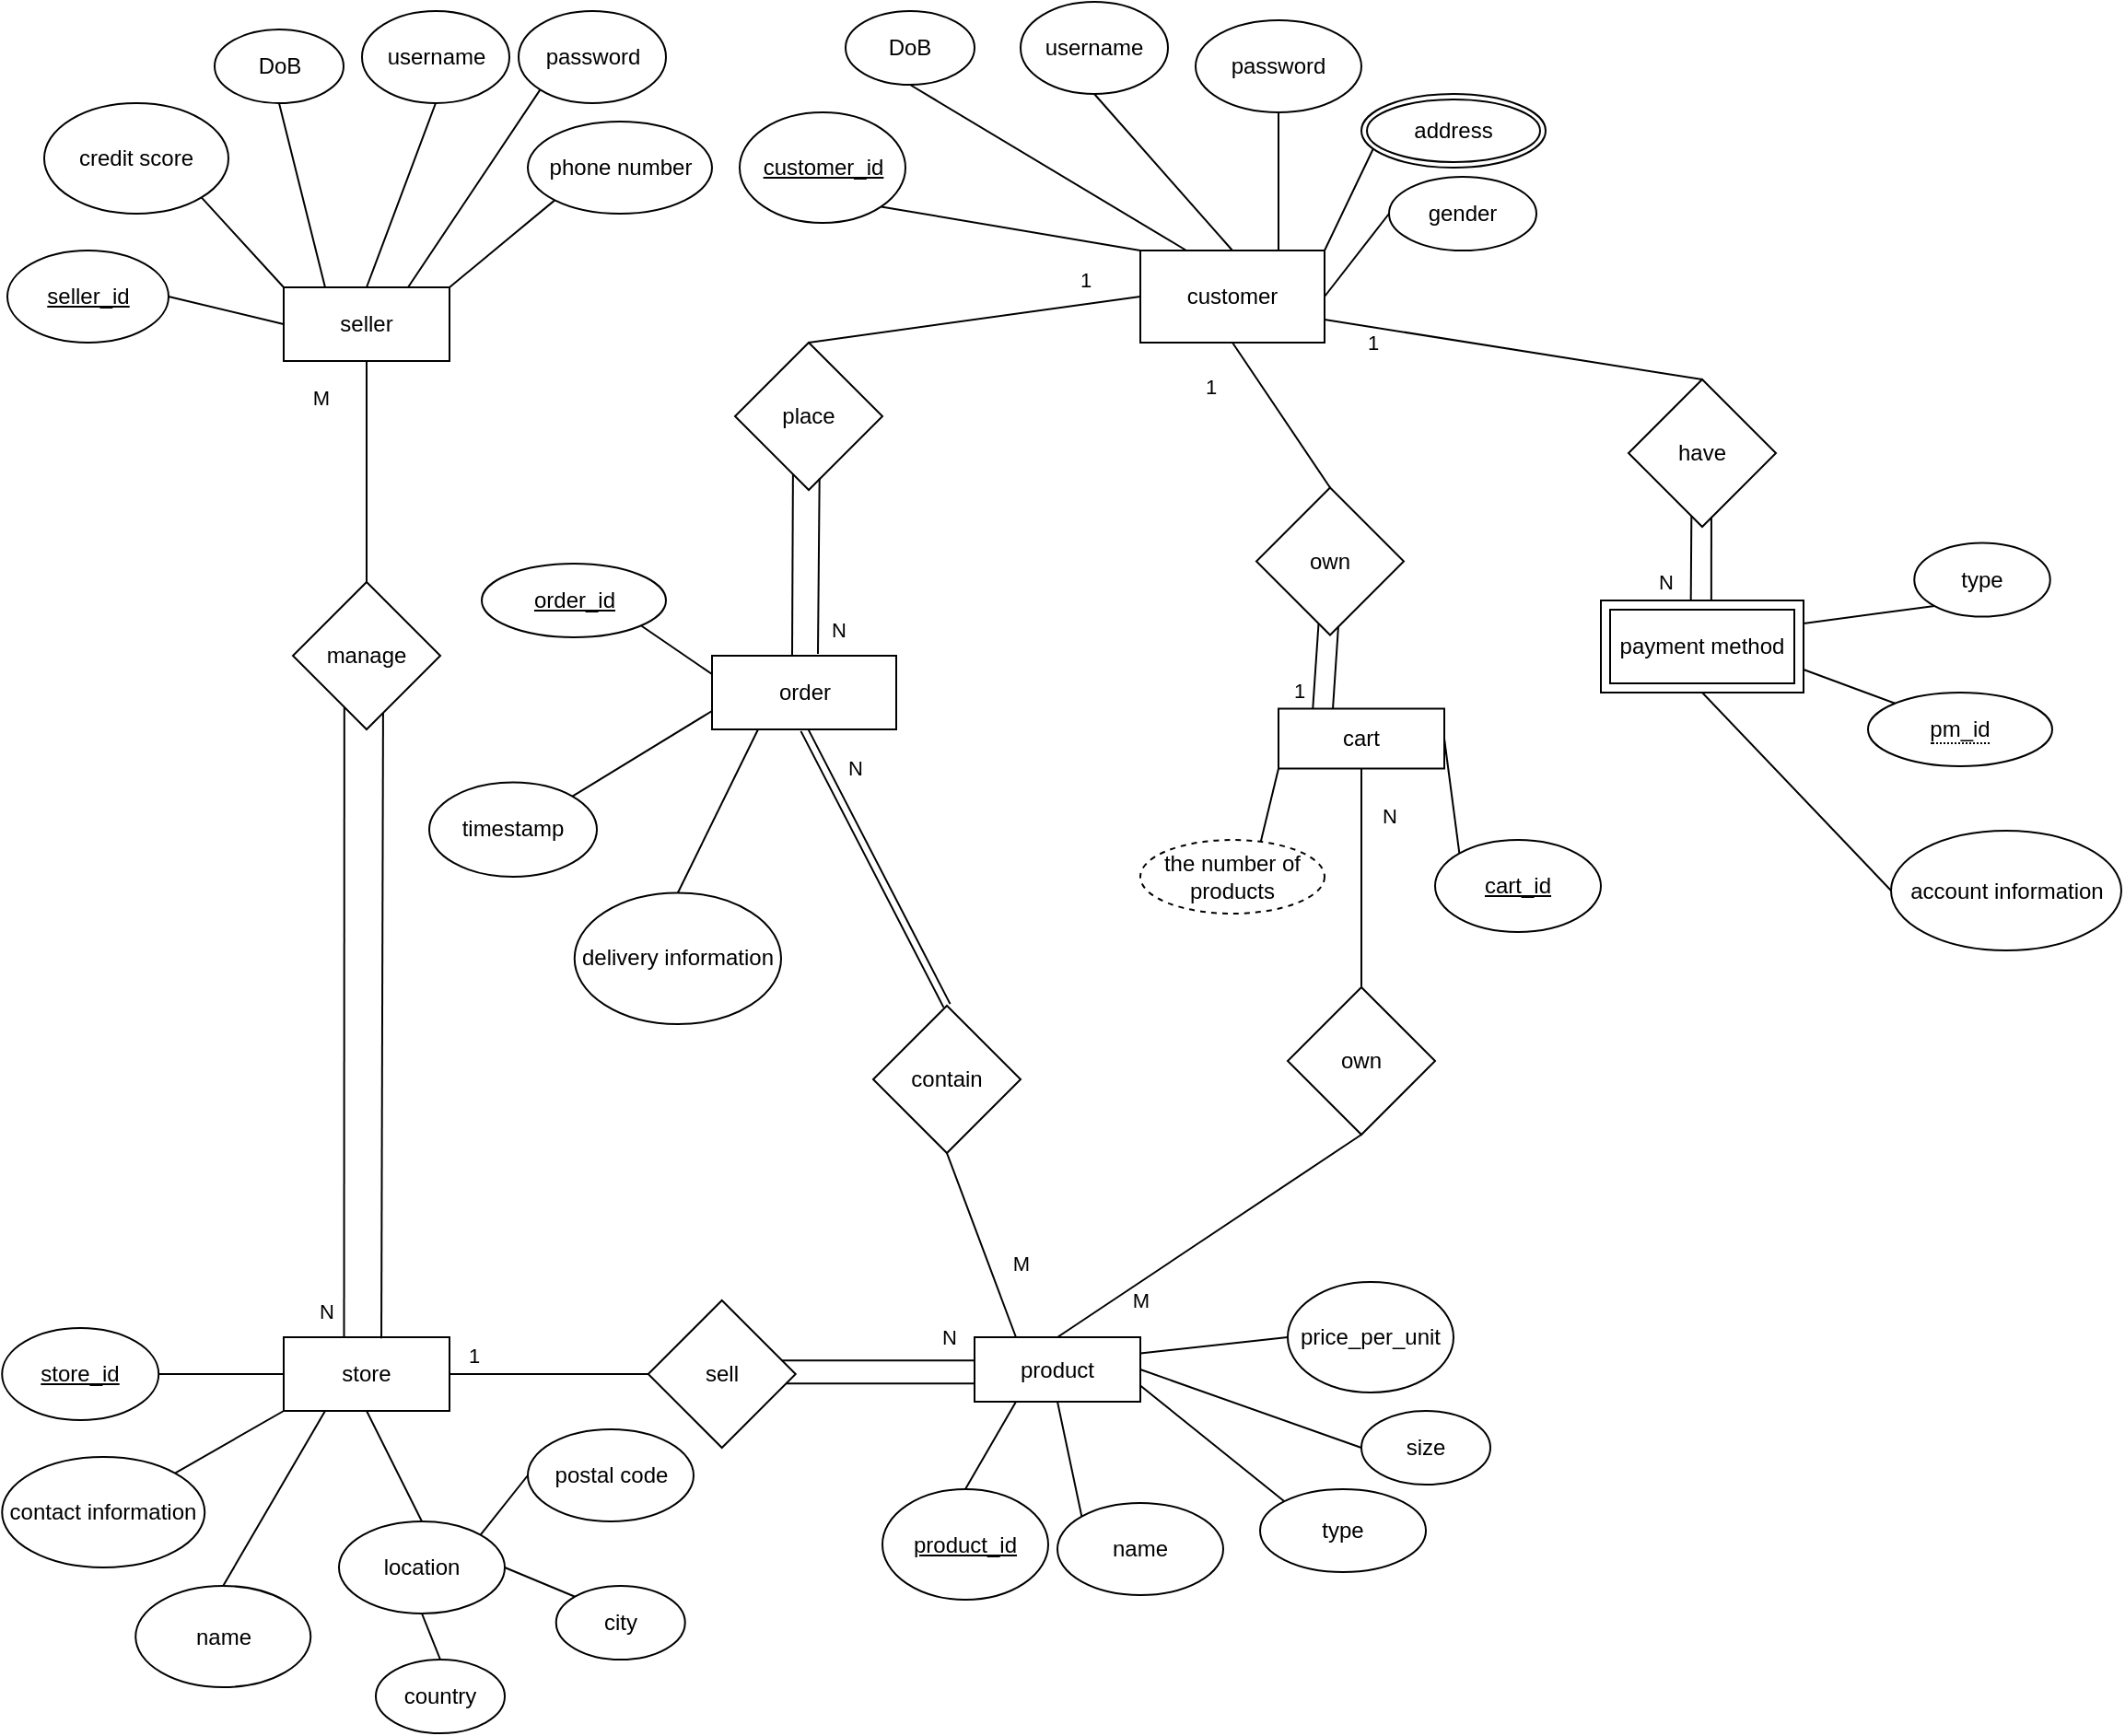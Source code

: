 <mxfile version="21.4.0" type="github">
  <diagram id="R2lEEEUBdFMjLlhIrx00" name="Page-1">
    <mxGraphModel dx="2899" dy="1126" grid="1" gridSize="10" guides="1" tooltips="1" connect="1" arrows="1" fold="1" page="1" pageScale="1" pageWidth="850" pageHeight="1100" math="0" shadow="0" extFonts="Permanent Marker^https://fonts.googleapis.com/css?family=Permanent+Marker">
      <root>
        <mxCell id="0" />
        <mxCell id="1" parent="0" />
        <mxCell id="WJ2xPbu4sK1mDt2JDDbc-1" value="seller" style="rounded=0;whiteSpace=wrap;html=1;" parent="1" vertex="1">
          <mxGeometry x="-180" y="170" width="90" height="40" as="geometry" />
        </mxCell>
        <mxCell id="WJ2xPbu4sK1mDt2JDDbc-2" value="username" style="ellipse;whiteSpace=wrap;html=1;" parent="1" vertex="1">
          <mxGeometry x="-137.5" y="20" width="80" height="50" as="geometry" />
        </mxCell>
        <mxCell id="WJ2xPbu4sK1mDt2JDDbc-3" value="password" style="ellipse;whiteSpace=wrap;html=1;" parent="1" vertex="1">
          <mxGeometry x="-52.5" y="20" width="80" height="50" as="geometry" />
        </mxCell>
        <mxCell id="WJ2xPbu4sK1mDt2JDDbc-4" value="DoB" style="ellipse;whiteSpace=wrap;html=1;" parent="1" vertex="1">
          <mxGeometry x="-217.5" y="30" width="70" height="40" as="geometry" />
        </mxCell>
        <mxCell id="WJ2xPbu4sK1mDt2JDDbc-5" value="phone number" style="ellipse;whiteSpace=wrap;html=1;" parent="1" vertex="1">
          <mxGeometry x="-47.5" y="80" width="100" height="50" as="geometry" />
        </mxCell>
        <mxCell id="WJ2xPbu4sK1mDt2JDDbc-6" value="credit score" style="ellipse;whiteSpace=wrap;html=1;" parent="1" vertex="1">
          <mxGeometry x="-310" y="70" width="100" height="60" as="geometry" />
        </mxCell>
        <mxCell id="WJ2xPbu4sK1mDt2JDDbc-7" value="store" style="rounded=0;whiteSpace=wrap;html=1;" parent="1" vertex="1">
          <mxGeometry x="-180" y="740" width="90" height="40" as="geometry" />
        </mxCell>
        <mxCell id="WJ2xPbu4sK1mDt2JDDbc-8" value="&lt;u&gt;store_id&lt;/u&gt;" style="ellipse;whiteSpace=wrap;html=1;" parent="1" vertex="1">
          <mxGeometry x="-332.88" y="735" width="85" height="50" as="geometry" />
        </mxCell>
        <mxCell id="WJ2xPbu4sK1mDt2JDDbc-9" value="name" style="ellipse;whiteSpace=wrap;html=1;" parent="1" vertex="1">
          <mxGeometry x="-260.38" y="875" width="95" height="55" as="geometry" />
        </mxCell>
        <mxCell id="WJ2xPbu4sK1mDt2JDDbc-10" value="location" style="ellipse;whiteSpace=wrap;html=1;" parent="1" vertex="1">
          <mxGeometry x="-150" y="840" width="90" height="50" as="geometry" />
        </mxCell>
        <mxCell id="WJ2xPbu4sK1mDt2JDDbc-11" value="contact information" style="ellipse;whiteSpace=wrap;html=1;" parent="1" vertex="1">
          <mxGeometry x="-332.88" y="805" width="110" height="60" as="geometry" />
        </mxCell>
        <mxCell id="WJ2xPbu4sK1mDt2JDDbc-12" value="&lt;u&gt;seller_id&lt;/u&gt;" style="ellipse;whiteSpace=wrap;html=1;" parent="1" vertex="1">
          <mxGeometry x="-330" y="150" width="87.5" height="50" as="geometry" />
        </mxCell>
        <mxCell id="WJ2xPbu4sK1mDt2JDDbc-13" value="country" style="ellipse;whiteSpace=wrap;html=1;" parent="1" vertex="1">
          <mxGeometry x="-130" y="915" width="70" height="40" as="geometry" />
        </mxCell>
        <mxCell id="WJ2xPbu4sK1mDt2JDDbc-14" value="city" style="ellipse;whiteSpace=wrap;html=1;" parent="1" vertex="1">
          <mxGeometry x="-32.13" y="875" width="70" height="40" as="geometry" />
        </mxCell>
        <mxCell id="WJ2xPbu4sK1mDt2JDDbc-15" value="postal code" style="ellipse;whiteSpace=wrap;html=1;" parent="1" vertex="1">
          <mxGeometry x="-47.5" y="790" width="90" height="50" as="geometry" />
        </mxCell>
        <mxCell id="WJ2xPbu4sK1mDt2JDDbc-19" value="customer" style="rounded=0;whiteSpace=wrap;html=1;" parent="1" vertex="1">
          <mxGeometry x="285" y="150" width="100" height="50" as="geometry" />
        </mxCell>
        <mxCell id="WJ2xPbu4sK1mDt2JDDbc-20" value="&lt;u&gt;customer_id&lt;/u&gt;" style="ellipse;whiteSpace=wrap;html=1;" parent="1" vertex="1">
          <mxGeometry x="67.5" y="75" width="90" height="60" as="geometry" />
        </mxCell>
        <mxCell id="WJ2xPbu4sK1mDt2JDDbc-21" value="username" style="ellipse;whiteSpace=wrap;html=1;" parent="1" vertex="1">
          <mxGeometry x="220" y="15" width="80" height="50" as="geometry" />
        </mxCell>
        <mxCell id="WJ2xPbu4sK1mDt2JDDbc-22" value="password" style="ellipse;whiteSpace=wrap;html=1;" parent="1" vertex="1">
          <mxGeometry x="315" y="25" width="90" height="50" as="geometry" />
        </mxCell>
        <mxCell id="WJ2xPbu4sK1mDt2JDDbc-23" value="DoB" style="ellipse;whiteSpace=wrap;html=1;" parent="1" vertex="1">
          <mxGeometry x="125" y="20" width="70" height="40" as="geometry" />
        </mxCell>
        <mxCell id="WJ2xPbu4sK1mDt2JDDbc-24" value="gender" style="ellipse;whiteSpace=wrap;html=1;" parent="1" vertex="1">
          <mxGeometry x="420" y="110" width="80" height="40" as="geometry" />
        </mxCell>
        <mxCell id="WJ2xPbu4sK1mDt2JDDbc-26" value="product" style="rounded=0;whiteSpace=wrap;html=1;" parent="1" vertex="1">
          <mxGeometry x="195" y="740" width="90" height="35" as="geometry" />
        </mxCell>
        <mxCell id="WJ2xPbu4sK1mDt2JDDbc-27" value="&lt;u&gt;product_id&lt;/u&gt;" style="ellipse;whiteSpace=wrap;html=1;" parent="1" vertex="1">
          <mxGeometry x="145" y="822.5" width="90" height="60" as="geometry" />
        </mxCell>
        <mxCell id="WJ2xPbu4sK1mDt2JDDbc-28" value="name" style="ellipse;whiteSpace=wrap;html=1;" parent="1" vertex="1">
          <mxGeometry x="240" y="830" width="90" height="50" as="geometry" />
        </mxCell>
        <mxCell id="WJ2xPbu4sK1mDt2JDDbc-29" value="type" style="ellipse;whiteSpace=wrap;html=1;" parent="1" vertex="1">
          <mxGeometry x="350" y="822.5" width="90" height="45" as="geometry" />
        </mxCell>
        <mxCell id="WJ2xPbu4sK1mDt2JDDbc-30" value="size" style="ellipse;whiteSpace=wrap;html=1;" parent="1" vertex="1">
          <mxGeometry x="405" y="780" width="70" height="40" as="geometry" />
        </mxCell>
        <mxCell id="WJ2xPbu4sK1mDt2JDDbc-31" value="price_per_unit" style="ellipse;whiteSpace=wrap;html=1;" parent="1" vertex="1">
          <mxGeometry x="365" y="710" width="90" height="60" as="geometry" />
        </mxCell>
        <mxCell id="WJ2xPbu4sK1mDt2JDDbc-42" value="&lt;u&gt;cart_id&lt;/u&gt;" style="ellipse;whiteSpace=wrap;html=1;" parent="1" vertex="1">
          <mxGeometry x="445" y="470" width="90" height="50" as="geometry" />
        </mxCell>
        <mxCell id="WJ2xPbu4sK1mDt2JDDbc-50" value="" style="endArrow=none;html=1;rounded=0;entryX=0.5;entryY=1;entryDx=0;entryDy=0;" parent="1" target="WJ2xPbu4sK1mDt2JDDbc-1" edge="1">
          <mxGeometry width="50" height="50" relative="1" as="geometry">
            <mxPoint x="-135" y="330" as="sourcePoint" />
            <mxPoint x="-166" y="320" as="targetPoint" />
          </mxGeometry>
        </mxCell>
        <mxCell id="Rnro6K66ilcg0kyg5tMl-10" value="M" style="edgeLabel;html=1;align=center;verticalAlign=middle;resizable=0;points=[];" vertex="1" connectable="0" parent="WJ2xPbu4sK1mDt2JDDbc-50">
          <mxGeometry x="0.667" y="-3" relative="1" as="geometry">
            <mxPoint x="-28" as="offset" />
          </mxGeometry>
        </mxCell>
        <mxCell id="WJ2xPbu4sK1mDt2JDDbc-51" value="manage" style="rhombus;whiteSpace=wrap;html=1;" parent="1" vertex="1">
          <mxGeometry x="-175" y="330" width="80" height="80" as="geometry" />
        </mxCell>
        <mxCell id="WJ2xPbu4sK1mDt2JDDbc-52" value="" style="endArrow=none;html=1;rounded=0;exitX=0.364;exitY=-0.009;exitDx=0;exitDy=0;exitPerimeter=0;entryX=0.349;entryY=0.847;entryDx=0;entryDy=0;entryPerimeter=0;" parent="1" source="WJ2xPbu4sK1mDt2JDDbc-7" target="WJ2xPbu4sK1mDt2JDDbc-51" edge="1">
          <mxGeometry width="50" height="50" relative="1" as="geometry">
            <mxPoint x="-147.29" y="756.08" as="sourcePoint" />
            <mxPoint x="-147" y="400" as="targetPoint" />
          </mxGeometry>
        </mxCell>
        <mxCell id="WJ2xPbu4sK1mDt2JDDbc-55" value="N" style="edgeLabel;html=1;align=center;verticalAlign=middle;resizable=0;points=[];" parent="WJ2xPbu4sK1mDt2JDDbc-52" vertex="1" connectable="0">
          <mxGeometry x="-0.367" y="-1" relative="1" as="geometry">
            <mxPoint x="-11" y="94" as="offset" />
          </mxGeometry>
        </mxCell>
        <mxCell id="WJ2xPbu4sK1mDt2JDDbc-53" value="" style="endArrow=none;html=1;rounded=0;entryX=0.612;entryY=0.888;entryDx=0;entryDy=0;entryPerimeter=0;exitX=0.589;exitY=0.017;exitDx=0;exitDy=0;exitPerimeter=0;" parent="1" source="WJ2xPbu4sK1mDt2JDDbc-7" target="WJ2xPbu4sK1mDt2JDDbc-51" edge="1">
          <mxGeometry width="50" height="50" relative="1" as="geometry">
            <mxPoint x="160" y="730" as="sourcePoint" />
            <mxPoint x="210" y="680" as="targetPoint" />
          </mxGeometry>
        </mxCell>
        <mxCell id="WJ2xPbu4sK1mDt2JDDbc-57" value="sell" style="rhombus;whiteSpace=wrap;html=1;" parent="1" vertex="1">
          <mxGeometry x="17.87" y="720" width="80" height="80" as="geometry" />
        </mxCell>
        <mxCell id="WJ2xPbu4sK1mDt2JDDbc-59" value="" style="endArrow=none;html=1;rounded=0;entryX=0;entryY=0.5;entryDx=0;entryDy=0;exitX=1;exitY=0.5;exitDx=0;exitDy=0;" parent="1" source="WJ2xPbu4sK1mDt2JDDbc-7" target="WJ2xPbu4sK1mDt2JDDbc-57" edge="1">
          <mxGeometry width="50" height="50" relative="1" as="geometry">
            <mxPoint x="220" y="830" as="sourcePoint" />
            <mxPoint x="300" y="840" as="targetPoint" />
            <Array as="points" />
          </mxGeometry>
        </mxCell>
        <mxCell id="WJ2xPbu4sK1mDt2JDDbc-64" value="1" style="edgeLabel;html=1;align=center;verticalAlign=middle;resizable=0;points=[];" parent="WJ2xPbu4sK1mDt2JDDbc-59" vertex="1" connectable="0">
          <mxGeometry x="-0.784" y="-2" relative="1" as="geometry">
            <mxPoint x="1" y="-12" as="offset" />
          </mxGeometry>
        </mxCell>
        <mxCell id="WQUV_jJRk9BVvkySr6AF-2" value="place" style="rhombus;whiteSpace=wrap;html=1;" parent="1" vertex="1">
          <mxGeometry x="65" y="200" width="80" height="80" as="geometry" />
        </mxCell>
        <mxCell id="WQUV_jJRk9BVvkySr6AF-5" value="" style="endArrow=none;html=1;rounded=0;entryX=0;entryY=0.5;entryDx=0;entryDy=0;exitX=0.5;exitY=0;exitDx=0;exitDy=0;" parent="1" source="WQUV_jJRk9BVvkySr6AF-2" target="WJ2xPbu4sK1mDt2JDDbc-19" edge="1">
          <mxGeometry width="50" height="50" relative="1" as="geometry">
            <mxPoint x="95" y="260" as="sourcePoint" />
            <mxPoint x="145" y="210" as="targetPoint" />
          </mxGeometry>
        </mxCell>
        <mxCell id="WQUV_jJRk9BVvkySr6AF-8" value="1" style="edgeLabel;html=1;align=center;verticalAlign=middle;resizable=0;points=[];" parent="WQUV_jJRk9BVvkySr6AF-5" vertex="1" connectable="0">
          <mxGeometry x="0.76" y="-1" relative="1" as="geometry">
            <mxPoint x="-9" y="-13" as="offset" />
          </mxGeometry>
        </mxCell>
        <mxCell id="WQUV_jJRk9BVvkySr6AF-6" value="" style="endArrow=none;html=1;rounded=0;entryX=0.393;entryY=0.893;entryDx=0;entryDy=0;entryPerimeter=0;exitX=0.435;exitY=0.025;exitDx=0;exitDy=0;exitPerimeter=0;" parent="1" target="WQUV_jJRk9BVvkySr6AF-2" edge="1" source="Rnro6K66ilcg0kyg5tMl-9">
          <mxGeometry width="50" height="50" relative="1" as="geometry">
            <mxPoint x="96.285" y="363.47" as="sourcePoint" />
            <mxPoint x="160" y="300" as="targetPoint" />
          </mxGeometry>
        </mxCell>
        <mxCell id="WQUV_jJRk9BVvkySr6AF-7" value="" style="endArrow=none;html=1;rounded=0;entryX=0.573;entryY=0.922;entryDx=0;entryDy=0;entryPerimeter=0;exitX=0.575;exitY=-0.025;exitDx=0;exitDy=0;exitPerimeter=0;" parent="1" target="WQUV_jJRk9BVvkySr6AF-2" edge="1" source="Rnro6K66ilcg0kyg5tMl-9">
          <mxGeometry width="50" height="50" relative="1" as="geometry">
            <mxPoint x="110.145" y="363.295" as="sourcePoint" />
            <mxPoint x="200" y="310" as="targetPoint" />
            <Array as="points" />
          </mxGeometry>
        </mxCell>
        <mxCell id="WQUV_jJRk9BVvkySr6AF-11" value="N" style="edgeLabel;html=1;align=center;verticalAlign=middle;resizable=0;points=[];" parent="WQUV_jJRk9BVvkySr6AF-7" vertex="1" connectable="0">
          <mxGeometry x="-0.346" y="-1" relative="1" as="geometry">
            <mxPoint x="9" y="18" as="offset" />
          </mxGeometry>
        </mxCell>
        <mxCell id="WQUV_jJRk9BVvkySr6AF-12" value="contain" style="rhombus;whiteSpace=wrap;html=1;" parent="1" vertex="1">
          <mxGeometry x="140" y="560" width="80" height="80" as="geometry" />
        </mxCell>
        <mxCell id="WQUV_jJRk9BVvkySr6AF-13" value="" style="endArrow=none;html=1;rounded=0;exitX=0.5;exitY=0;exitDx=0;exitDy=0;entryX=0.5;entryY=1;entryDx=0;entryDy=0;shape=link;" parent="1" source="WQUV_jJRk9BVvkySr6AF-12" target="Rnro6K66ilcg0kyg5tMl-9" edge="1">
          <mxGeometry width="50" height="50" relative="1" as="geometry">
            <mxPoint x="500" y="520" as="sourcePoint" />
            <mxPoint x="95" y="410" as="targetPoint" />
          </mxGeometry>
        </mxCell>
        <mxCell id="Rnro6K66ilcg0kyg5tMl-12" value="N" style="edgeLabel;html=1;align=center;verticalAlign=middle;resizable=0;points=[];" vertex="1" connectable="0" parent="WQUV_jJRk9BVvkySr6AF-13">
          <mxGeometry x="0.526" y="3" relative="1" as="geometry">
            <mxPoint x="12" y="-16" as="offset" />
          </mxGeometry>
        </mxCell>
        <mxCell id="WQUV_jJRk9BVvkySr6AF-15" value="" style="endArrow=none;html=1;rounded=0;exitX=0.25;exitY=0;exitDx=0;exitDy=0;entryX=0.5;entryY=1;entryDx=0;entryDy=0;" parent="1" source="WJ2xPbu4sK1mDt2JDDbc-26" target="WQUV_jJRk9BVvkySr6AF-12" edge="1">
          <mxGeometry width="50" height="50" relative="1" as="geometry">
            <mxPoint x="590" y="730" as="sourcePoint" />
            <mxPoint x="610" y="600" as="targetPoint" />
          </mxGeometry>
        </mxCell>
        <mxCell id="WQUV_jJRk9BVvkySr6AF-20" value="M" style="edgeLabel;html=1;align=center;verticalAlign=middle;resizable=0;points=[];" parent="WQUV_jJRk9BVvkySr6AF-15" vertex="1" connectable="0">
          <mxGeometry x="-0.18" y="1" relative="1" as="geometry">
            <mxPoint x="19" y="1" as="offset" />
          </mxGeometry>
        </mxCell>
        <mxCell id="WQUV_jJRk9BVvkySr6AF-21" value="" style="endArrow=none;html=1;rounded=0;entryX=0.002;entryY=0.36;entryDx=0;entryDy=0;entryPerimeter=0;exitX=0.907;exitY=0.408;exitDx=0;exitDy=0;exitPerimeter=0;" parent="1" source="WJ2xPbu4sK1mDt2JDDbc-57" target="WJ2xPbu4sK1mDt2JDDbc-26" edge="1">
          <mxGeometry width="50" height="50" relative="1" as="geometry">
            <mxPoint x="80" y="810" as="sourcePoint" />
            <mxPoint x="130" y="760" as="targetPoint" />
          </mxGeometry>
        </mxCell>
        <mxCell id="WQUV_jJRk9BVvkySr6AF-25" value="N" style="edgeLabel;html=1;align=center;verticalAlign=middle;resizable=0;points=[];" parent="WQUV_jJRk9BVvkySr6AF-21" vertex="1" connectable="0">
          <mxGeometry x="0.249" y="-1" relative="1" as="geometry">
            <mxPoint x="25" y="-14" as="offset" />
          </mxGeometry>
        </mxCell>
        <mxCell id="WQUV_jJRk9BVvkySr6AF-22" value="" style="endArrow=none;html=1;rounded=0;exitX=0.933;exitY=0.564;exitDx=0;exitDy=0;exitPerimeter=0;entryX=0;entryY=0.718;entryDx=0;entryDy=0;entryPerimeter=0;" parent="1" source="WJ2xPbu4sK1mDt2JDDbc-57" target="WJ2xPbu4sK1mDt2JDDbc-26" edge="1">
          <mxGeometry width="50" height="50" relative="1" as="geometry">
            <mxPoint x="95" y="815" as="sourcePoint" />
            <mxPoint x="145" y="765" as="targetPoint" />
          </mxGeometry>
        </mxCell>
        <mxCell id="WQUV_jJRk9BVvkySr6AF-27" value="cart" style="rounded=0;whiteSpace=wrap;html=1;" parent="1" vertex="1">
          <mxGeometry x="360" y="398.75" width="90" height="32.5" as="geometry" />
        </mxCell>
        <mxCell id="WQUV_jJRk9BVvkySr6AF-29" value="timestamp" style="ellipse;whiteSpace=wrap;html=1;" parent="1" vertex="1">
          <mxGeometry x="-101" y="438.75" width="91" height="51.25" as="geometry" />
        </mxCell>
        <mxCell id="WQUV_jJRk9BVvkySr6AF-30" value="delivery information" style="ellipse;whiteSpace=wrap;html=1;" parent="1" vertex="1">
          <mxGeometry x="-22.13" y="498.75" width="112.13" height="71.25" as="geometry" />
        </mxCell>
        <mxCell id="Rnro6K66ilcg0kyg5tMl-7" style="rounded=0;orthogonalLoop=1;jettySize=auto;html=1;exitX=0;exitY=0;exitDx=0;exitDy=0;entryX=1;entryY=0.75;entryDx=0;entryDy=0;endArrow=none;endFill=0;" edge="1" parent="1" source="Rnro6K66ilcg0kyg5tMl-14" target="Rnro6K66ilcg0kyg5tMl-4">
          <mxGeometry relative="1" as="geometry">
            <mxPoint x="670" y="415" as="sourcePoint" />
          </mxGeometry>
        </mxCell>
        <mxCell id="Rnro6K66ilcg0kyg5tMl-6" style="rounded=0;orthogonalLoop=1;jettySize=auto;html=1;exitX=0;exitY=1;exitDx=0;exitDy=0;entryX=1;entryY=0.25;entryDx=0;entryDy=0;endArrow=none;endFill=0;" edge="1" parent="1" source="WQUV_jJRk9BVvkySr6AF-33" target="Rnro6K66ilcg0kyg5tMl-4">
          <mxGeometry relative="1" as="geometry" />
        </mxCell>
        <mxCell id="WQUV_jJRk9BVvkySr6AF-33" value="type" style="ellipse;whiteSpace=wrap;html=1;" parent="1" vertex="1">
          <mxGeometry x="705.13" y="308.75" width="73.75" height="40" as="geometry" />
        </mxCell>
        <mxCell id="Rnro6K66ilcg0kyg5tMl-8" style="rounded=0;orthogonalLoop=1;jettySize=auto;html=1;exitX=0;exitY=0.5;exitDx=0;exitDy=0;entryX=0.5;entryY=1;entryDx=0;entryDy=0;endArrow=none;endFill=0;" edge="1" parent="1" source="WQUV_jJRk9BVvkySr6AF-34" target="Rnro6K66ilcg0kyg5tMl-4">
          <mxGeometry relative="1" as="geometry" />
        </mxCell>
        <mxCell id="WQUV_jJRk9BVvkySr6AF-34" value="account information" style="ellipse;whiteSpace=wrap;html=1;" parent="1" vertex="1">
          <mxGeometry x="692.5" y="465" width="125" height="65" as="geometry" />
        </mxCell>
        <mxCell id="WQUV_jJRk9BVvkySr6AF-35" value="own" style="rhombus;whiteSpace=wrap;html=1;" parent="1" vertex="1">
          <mxGeometry x="348" y="278.75" width="80" height="80" as="geometry" />
        </mxCell>
        <mxCell id="WQUV_jJRk9BVvkySr6AF-36" value="" style="endArrow=none;html=1;rounded=0;entryX=0.5;entryY=1;entryDx=0;entryDy=0;exitX=0.5;exitY=0;exitDx=0;exitDy=0;" parent="1" source="WQUV_jJRk9BVvkySr6AF-35" target="WJ2xPbu4sK1mDt2JDDbc-19" edge="1">
          <mxGeometry width="50" height="50" relative="1" as="geometry">
            <mxPoint x="200" y="320" as="sourcePoint" />
            <mxPoint x="250" y="270" as="targetPoint" />
          </mxGeometry>
        </mxCell>
        <mxCell id="WQUV_jJRk9BVvkySr6AF-40" value="1&lt;br&gt;" style="edgeLabel;html=1;align=center;verticalAlign=middle;resizable=0;points=[];" parent="WQUV_jJRk9BVvkySr6AF-36" vertex="1" connectable="0">
          <mxGeometry x="0.358" relative="1" as="geometry">
            <mxPoint x="-29" y="-1" as="offset" />
          </mxGeometry>
        </mxCell>
        <mxCell id="WQUV_jJRk9BVvkySr6AF-41" value="" style="endArrow=none;html=1;rounded=0;entryX=0.422;entryY=0.922;entryDx=0;entryDy=0;entryPerimeter=0;exitX=0.207;exitY=-0.004;exitDx=0;exitDy=0;exitPerimeter=0;" parent="1" source="WQUV_jJRk9BVvkySr6AF-27" target="WQUV_jJRk9BVvkySr6AF-35" edge="1">
          <mxGeometry width="50" height="50" relative="1" as="geometry">
            <mxPoint x="275" y="417.5" as="sourcePoint" />
            <mxPoint x="325" y="367.5" as="targetPoint" />
          </mxGeometry>
        </mxCell>
        <mxCell id="WQUV_jJRk9BVvkySr6AF-43" value="1&lt;br&gt;" style="edgeLabel;html=1;align=center;verticalAlign=middle;resizable=0;points=[];" parent="WQUV_jJRk9BVvkySr6AF-41" vertex="1" connectable="0">
          <mxGeometry x="-0.458" y="1" relative="1" as="geometry">
            <mxPoint x="-8" y="3" as="offset" />
          </mxGeometry>
        </mxCell>
        <mxCell id="WQUV_jJRk9BVvkySr6AF-42" value="" style="endArrow=none;html=1;rounded=0;entryX=0.556;entryY=0.942;entryDx=0;entryDy=0;entryPerimeter=0;exitX=0.328;exitY=-0.004;exitDx=0;exitDy=0;exitPerimeter=0;" parent="1" source="WQUV_jJRk9BVvkySr6AF-27" target="WQUV_jJRk9BVvkySr6AF-35" edge="1">
          <mxGeometry width="50" height="50" relative="1" as="geometry">
            <mxPoint x="300" y="410" as="sourcePoint" />
            <mxPoint x="350" y="360" as="targetPoint" />
          </mxGeometry>
        </mxCell>
        <mxCell id="WQUV_jJRk9BVvkySr6AF-44" value="own" style="rhombus;whiteSpace=wrap;html=1;" parent="1" vertex="1">
          <mxGeometry x="365" y="550" width="80" height="80" as="geometry" />
        </mxCell>
        <mxCell id="WQUV_jJRk9BVvkySr6AF-45" value="" style="endArrow=none;html=1;rounded=0;entryX=0.5;entryY=1;entryDx=0;entryDy=0;exitX=0.5;exitY=0;exitDx=0;exitDy=0;" parent="1" edge="1">
          <mxGeometry width="50" height="50" relative="1" as="geometry">
            <mxPoint x="405" y="549.75" as="sourcePoint" />
            <mxPoint x="405" y="431" as="targetPoint" />
          </mxGeometry>
        </mxCell>
        <mxCell id="WQUV_jJRk9BVvkySr6AF-48" value="N" style="edgeLabel;html=1;align=center;verticalAlign=middle;resizable=0;points=[];" parent="WQUV_jJRk9BVvkySr6AF-45" vertex="1" connectable="0">
          <mxGeometry x="-0.389" relative="1" as="geometry">
            <mxPoint x="15" y="-57" as="offset" />
          </mxGeometry>
        </mxCell>
        <mxCell id="WQUV_jJRk9BVvkySr6AF-46" value="" style="endArrow=none;html=1;rounded=0;entryX=0.5;entryY=1;entryDx=0;entryDy=0;exitX=0.5;exitY=0;exitDx=0;exitDy=0;" parent="1" source="WJ2xPbu4sK1mDt2JDDbc-26" target="WQUV_jJRk9BVvkySr6AF-44" edge="1">
          <mxGeometry width="50" height="50" relative="1" as="geometry">
            <mxPoint x="260" y="700" as="sourcePoint" />
            <mxPoint x="310" y="650" as="targetPoint" />
          </mxGeometry>
        </mxCell>
        <mxCell id="WQUV_jJRk9BVvkySr6AF-47" value="M" style="edgeLabel;html=1;align=center;verticalAlign=middle;resizable=0;points=[];" parent="WQUV_jJRk9BVvkySr6AF-46" vertex="1" connectable="0">
          <mxGeometry x="0.764" relative="1" as="geometry">
            <mxPoint x="-101" y="77" as="offset" />
          </mxGeometry>
        </mxCell>
        <mxCell id="WQUV_jJRk9BVvkySr6AF-50" value="have" style="rhombus;whiteSpace=wrap;html=1;" parent="1" vertex="1">
          <mxGeometry x="550" y="220" width="80" height="80" as="geometry" />
        </mxCell>
        <mxCell id="WQUV_jJRk9BVvkySr6AF-51" value="" style="endArrow=none;html=1;rounded=0;entryX=1;entryY=0.75;entryDx=0;entryDy=0;exitX=0.5;exitY=0;exitDx=0;exitDy=0;" parent="1" source="WQUV_jJRk9BVvkySr6AF-50" target="WJ2xPbu4sK1mDt2JDDbc-19" edge="1">
          <mxGeometry width="50" height="50" relative="1" as="geometry">
            <mxPoint x="360" y="290" as="sourcePoint" />
            <mxPoint x="410" y="240" as="targetPoint" />
          </mxGeometry>
        </mxCell>
        <mxCell id="WQUV_jJRk9BVvkySr6AF-55" value="1" style="edgeLabel;html=1;align=center;verticalAlign=middle;resizable=0;points=[];" parent="WQUV_jJRk9BVvkySr6AF-51" vertex="1" connectable="0">
          <mxGeometry x="0.794" relative="1" as="geometry">
            <mxPoint x="4" y="9" as="offset" />
          </mxGeometry>
        </mxCell>
        <mxCell id="WQUV_jJRk9BVvkySr6AF-56" value="" style="endArrow=none;html=1;rounded=0;entryX=0.427;entryY=0.925;entryDx=0;entryDy=0;entryPerimeter=0;exitX=0.444;exitY=0;exitDx=0;exitDy=0;exitPerimeter=0;" parent="1" target="WQUV_jJRk9BVvkySr6AF-50" edge="1">
          <mxGeometry width="50" height="50" relative="1" as="geometry">
            <mxPoint x="583.84" y="340" as="sourcePoint" />
            <mxPoint x="590" y="320" as="targetPoint" />
          </mxGeometry>
        </mxCell>
        <mxCell id="WQUV_jJRk9BVvkySr6AF-57" value="" style="endArrow=none;html=1;rounded=0;entryX=0.562;entryY=0.934;entryDx=0;entryDy=0;entryPerimeter=0;exitX=0.545;exitY=-0.003;exitDx=0;exitDy=0;exitPerimeter=0;" parent="1" target="WQUV_jJRk9BVvkySr6AF-50" edge="1">
          <mxGeometry width="50" height="50" relative="1" as="geometry">
            <mxPoint x="594.95" y="339.85" as="sourcePoint" />
            <mxPoint x="610" y="310" as="targetPoint" />
          </mxGeometry>
        </mxCell>
        <mxCell id="WQUV_jJRk9BVvkySr6AF-58" value="N" style="edgeLabel;html=1;align=center;verticalAlign=middle;resizable=0;points=[];" parent="WQUV_jJRk9BVvkySr6AF-57" vertex="1" connectable="0">
          <mxGeometry x="-0.347" y="-2" relative="1" as="geometry">
            <mxPoint x="-27" y="4" as="offset" />
          </mxGeometry>
        </mxCell>
        <mxCell id="WQUV_jJRk9BVvkySr6AF-67" value="" style="endArrow=none;html=1;rounded=0;entryX=0;entryY=1;entryDx=0;entryDy=0;exitX=0.5;exitY=0;exitDx=0;exitDy=0;" parent="1" target="WQUV_jJRk9BVvkySr6AF-27" edge="1">
          <mxGeometry width="50" height="50" relative="1" as="geometry">
            <mxPoint x="350" y="472.5" as="sourcePoint" />
            <mxPoint x="290" y="450" as="targetPoint" />
          </mxGeometry>
        </mxCell>
        <mxCell id="WQUV_jJRk9BVvkySr6AF-68" value="" style="endArrow=none;html=1;rounded=0;entryX=1;entryY=0.5;entryDx=0;entryDy=0;exitX=0;exitY=0;exitDx=0;exitDy=0;" parent="1" source="WJ2xPbu4sK1mDt2JDDbc-42" target="WQUV_jJRk9BVvkySr6AF-27" edge="1">
          <mxGeometry width="50" height="50" relative="1" as="geometry">
            <mxPoint x="370" y="500" as="sourcePoint" />
            <mxPoint x="420" y="450" as="targetPoint" />
          </mxGeometry>
        </mxCell>
        <mxCell id="WQUV_jJRk9BVvkySr6AF-70" value="" style="endArrow=none;html=1;rounded=0;entryX=0;entryY=0.5;entryDx=0;entryDy=0;exitX=1;exitY=0.5;exitDx=0;exitDy=0;" parent="1" source="WJ2xPbu4sK1mDt2JDDbc-19" target="WJ2xPbu4sK1mDt2JDDbc-24" edge="1">
          <mxGeometry width="50" height="50" relative="1" as="geometry">
            <mxPoint x="320" y="220" as="sourcePoint" />
            <mxPoint x="370" y="170" as="targetPoint" />
          </mxGeometry>
        </mxCell>
        <mxCell id="WQUV_jJRk9BVvkySr6AF-71" value="" style="endArrow=none;html=1;rounded=0;entryX=0;entryY=1;entryDx=0;entryDy=0;exitX=1;exitY=0;exitDx=0;exitDy=0;" parent="1" source="WJ2xPbu4sK1mDt2JDDbc-19" edge="1">
          <mxGeometry width="50" height="50" relative="1" as="geometry">
            <mxPoint x="300" y="160" as="sourcePoint" />
            <mxPoint x="411.716" y="94.142" as="targetPoint" />
          </mxGeometry>
        </mxCell>
        <mxCell id="WQUV_jJRk9BVvkySr6AF-72" value="" style="endArrow=none;html=1;rounded=0;entryX=0.5;entryY=1;entryDx=0;entryDy=0;exitX=0.75;exitY=0;exitDx=0;exitDy=0;" parent="1" source="WJ2xPbu4sK1mDt2JDDbc-19" target="WJ2xPbu4sK1mDt2JDDbc-22" edge="1">
          <mxGeometry width="50" height="50" relative="1" as="geometry">
            <mxPoint x="240" y="160" as="sourcePoint" />
            <mxPoint x="290" y="110" as="targetPoint" />
          </mxGeometry>
        </mxCell>
        <mxCell id="WQUV_jJRk9BVvkySr6AF-73" value="" style="endArrow=none;html=1;rounded=0;entryX=0.5;entryY=1;entryDx=0;entryDy=0;exitX=0.5;exitY=0;exitDx=0;exitDy=0;" parent="1" source="WJ2xPbu4sK1mDt2JDDbc-19" target="WJ2xPbu4sK1mDt2JDDbc-21" edge="1">
          <mxGeometry width="50" height="50" relative="1" as="geometry">
            <mxPoint x="210" y="160" as="sourcePoint" />
            <mxPoint x="260" y="110" as="targetPoint" />
          </mxGeometry>
        </mxCell>
        <mxCell id="WQUV_jJRk9BVvkySr6AF-74" value="" style="endArrow=none;html=1;rounded=0;entryX=0.5;entryY=1;entryDx=0;entryDy=0;exitX=0.25;exitY=0;exitDx=0;exitDy=0;" parent="1" source="WJ2xPbu4sK1mDt2JDDbc-19" target="WJ2xPbu4sK1mDt2JDDbc-23" edge="1">
          <mxGeometry width="50" height="50" relative="1" as="geometry">
            <mxPoint x="140" y="150" as="sourcePoint" />
            <mxPoint x="190" y="100" as="targetPoint" />
          </mxGeometry>
        </mxCell>
        <mxCell id="WQUV_jJRk9BVvkySr6AF-75" value="" style="endArrow=none;html=1;rounded=0;entryX=1;entryY=1;entryDx=0;entryDy=0;exitX=0;exitY=0;exitDx=0;exitDy=0;" parent="1" source="WJ2xPbu4sK1mDt2JDDbc-19" target="WJ2xPbu4sK1mDt2JDDbc-20" edge="1">
          <mxGeometry width="50" height="50" relative="1" as="geometry">
            <mxPoint x="100" y="190" as="sourcePoint" />
            <mxPoint x="150" y="140" as="targetPoint" />
          </mxGeometry>
        </mxCell>
        <mxCell id="WQUV_jJRk9BVvkySr6AF-76" value="" style="endArrow=none;html=1;rounded=0;entryX=0;entryY=1;entryDx=0;entryDy=0;exitX=1;exitY=0;exitDx=0;exitDy=0;" parent="1" source="WJ2xPbu4sK1mDt2JDDbc-1" target="WJ2xPbu4sK1mDt2JDDbc-5" edge="1">
          <mxGeometry width="50" height="50" relative="1" as="geometry">
            <mxPoint x="-70" y="210" as="sourcePoint" />
            <mxPoint x="-20" y="160" as="targetPoint" />
          </mxGeometry>
        </mxCell>
        <mxCell id="WQUV_jJRk9BVvkySr6AF-77" value="" style="endArrow=none;html=1;rounded=0;entryX=0;entryY=1;entryDx=0;entryDy=0;exitX=0.75;exitY=0;exitDx=0;exitDy=0;" parent="1" source="WJ2xPbu4sK1mDt2JDDbc-1" target="WJ2xPbu4sK1mDt2JDDbc-3" edge="1">
          <mxGeometry width="50" height="50" relative="1" as="geometry">
            <mxPoint x="-130" y="150" as="sourcePoint" />
            <mxPoint x="-80" y="100" as="targetPoint" />
          </mxGeometry>
        </mxCell>
        <mxCell id="WQUV_jJRk9BVvkySr6AF-78" value="" style="endArrow=none;html=1;rounded=0;entryX=0.5;entryY=1;entryDx=0;entryDy=0;exitX=0.5;exitY=0;exitDx=0;exitDy=0;" parent="1" source="WJ2xPbu4sK1mDt2JDDbc-1" target="WJ2xPbu4sK1mDt2JDDbc-2" edge="1">
          <mxGeometry width="50" height="50" relative="1" as="geometry">
            <mxPoint x="-160" y="160" as="sourcePoint" />
            <mxPoint x="-110" y="110" as="targetPoint" />
          </mxGeometry>
        </mxCell>
        <mxCell id="WQUV_jJRk9BVvkySr6AF-79" value="" style="endArrow=none;html=1;rounded=0;entryX=0.5;entryY=1;entryDx=0;entryDy=0;exitX=0.25;exitY=0;exitDx=0;exitDy=0;" parent="1" source="WJ2xPbu4sK1mDt2JDDbc-1" target="WJ2xPbu4sK1mDt2JDDbc-4" edge="1">
          <mxGeometry width="50" height="50" relative="1" as="geometry">
            <mxPoint x="-210" y="160" as="sourcePoint" />
            <mxPoint x="-160" y="110" as="targetPoint" />
          </mxGeometry>
        </mxCell>
        <mxCell id="WQUV_jJRk9BVvkySr6AF-80" value="" style="endArrow=none;html=1;rounded=0;entryX=1;entryY=1;entryDx=0;entryDy=0;exitX=0;exitY=0;exitDx=0;exitDy=0;" parent="1" source="WJ2xPbu4sK1mDt2JDDbc-1" target="WJ2xPbu4sK1mDt2JDDbc-6" edge="1">
          <mxGeometry width="50" height="50" relative="1" as="geometry">
            <mxPoint x="-250" y="230" as="sourcePoint" />
            <mxPoint x="-200" y="180" as="targetPoint" />
          </mxGeometry>
        </mxCell>
        <mxCell id="WQUV_jJRk9BVvkySr6AF-81" value="" style="endArrow=none;html=1;rounded=0;entryX=0;entryY=0.5;entryDx=0;entryDy=0;exitX=1;exitY=0.5;exitDx=0;exitDy=0;" parent="1" source="WJ2xPbu4sK1mDt2JDDbc-12" target="WJ2xPbu4sK1mDt2JDDbc-1" edge="1">
          <mxGeometry width="50" height="50" relative="1" as="geometry">
            <mxPoint x="-280" y="280" as="sourcePoint" />
            <mxPoint x="-230" y="230" as="targetPoint" />
          </mxGeometry>
        </mxCell>
        <mxCell id="WQUV_jJRk9BVvkySr6AF-82" value="" style="endArrow=none;html=1;rounded=0;entryX=0;entryY=0.5;entryDx=0;entryDy=0;exitX=1;exitY=0.5;exitDx=0;exitDy=0;" parent="1" source="WJ2xPbu4sK1mDt2JDDbc-8" target="WJ2xPbu4sK1mDt2JDDbc-7" edge="1">
          <mxGeometry width="50" height="50" relative="1" as="geometry">
            <mxPoint x="-270" y="830" as="sourcePoint" />
            <mxPoint x="-220" y="780" as="targetPoint" />
          </mxGeometry>
        </mxCell>
        <mxCell id="WQUV_jJRk9BVvkySr6AF-83" value="" style="endArrow=none;html=1;rounded=0;entryX=0;entryY=1;entryDx=0;entryDy=0;exitX=1;exitY=0;exitDx=0;exitDy=0;" parent="1" source="WJ2xPbu4sK1mDt2JDDbc-11" target="WJ2xPbu4sK1mDt2JDDbc-7" edge="1">
          <mxGeometry width="50" height="50" relative="1" as="geometry">
            <mxPoint x="-220" y="850" as="sourcePoint" />
            <mxPoint x="-170" y="800" as="targetPoint" />
          </mxGeometry>
        </mxCell>
        <mxCell id="WQUV_jJRk9BVvkySr6AF-84" value="" style="endArrow=none;html=1;rounded=0;entryX=0.25;entryY=1;entryDx=0;entryDy=0;exitX=0.5;exitY=0;exitDx=0;exitDy=0;" parent="1" source="WJ2xPbu4sK1mDt2JDDbc-9" target="WJ2xPbu4sK1mDt2JDDbc-7" edge="1">
          <mxGeometry width="50" height="50" relative="1" as="geometry">
            <mxPoint x="-210" y="870" as="sourcePoint" />
            <mxPoint x="-190" y="830" as="targetPoint" />
          </mxGeometry>
        </mxCell>
        <mxCell id="WQUV_jJRk9BVvkySr6AF-85" value="" style="endArrow=none;html=1;rounded=0;entryX=0.5;entryY=1;entryDx=0;entryDy=0;exitX=0.5;exitY=0;exitDx=0;exitDy=0;" parent="1" source="WJ2xPbu4sK1mDt2JDDbc-10" target="WJ2xPbu4sK1mDt2JDDbc-7" edge="1">
          <mxGeometry width="50" height="50" relative="1" as="geometry">
            <mxPoint x="-190" y="880" as="sourcePoint" />
            <mxPoint x="-140" y="830" as="targetPoint" />
          </mxGeometry>
        </mxCell>
        <mxCell id="WQUV_jJRk9BVvkySr6AF-86" value="" style="endArrow=none;html=1;rounded=0;entryX=0;entryY=0.5;entryDx=0;entryDy=0;exitX=1;exitY=0;exitDx=0;exitDy=0;" parent="1" source="WJ2xPbu4sK1mDt2JDDbc-10" target="WJ2xPbu4sK1mDt2JDDbc-15" edge="1">
          <mxGeometry width="50" height="50" relative="1" as="geometry">
            <mxPoint x="-80" y="840" as="sourcePoint" />
            <mxPoint x="-30" y="790" as="targetPoint" />
          </mxGeometry>
        </mxCell>
        <mxCell id="WQUV_jJRk9BVvkySr6AF-87" value="" style="endArrow=none;html=1;rounded=0;entryX=0;entryY=0;entryDx=0;entryDy=0;exitX=1;exitY=0.5;exitDx=0;exitDy=0;" parent="1" source="WJ2xPbu4sK1mDt2JDDbc-10" target="WJ2xPbu4sK1mDt2JDDbc-14" edge="1">
          <mxGeometry width="50" height="50" relative="1" as="geometry">
            <mxPoint x="-80" y="910" as="sourcePoint" />
            <mxPoint x="-30" y="860" as="targetPoint" />
          </mxGeometry>
        </mxCell>
        <mxCell id="WQUV_jJRk9BVvkySr6AF-88" value="" style="endArrow=none;html=1;rounded=0;entryX=0.5;entryY=1;entryDx=0;entryDy=0;exitX=0.5;exitY=0;exitDx=0;exitDy=0;" parent="1" source="WJ2xPbu4sK1mDt2JDDbc-13" target="WJ2xPbu4sK1mDt2JDDbc-10" edge="1">
          <mxGeometry width="50" height="50" relative="1" as="geometry">
            <mxPoint x="-190" y="990" as="sourcePoint" />
            <mxPoint x="-140" y="940" as="targetPoint" />
          </mxGeometry>
        </mxCell>
        <mxCell id="WQUV_jJRk9BVvkySr6AF-89" value="" style="endArrow=none;html=1;rounded=0;entryX=0.25;entryY=1;entryDx=0;entryDy=0;exitX=0.5;exitY=0;exitDx=0;exitDy=0;" parent="1" source="WJ2xPbu4sK1mDt2JDDbc-27" target="WJ2xPbu4sK1mDt2JDDbc-26" edge="1">
          <mxGeometry width="50" height="50" relative="1" as="geometry">
            <mxPoint x="230" y="880" as="sourcePoint" />
            <mxPoint x="280" y="830" as="targetPoint" />
          </mxGeometry>
        </mxCell>
        <mxCell id="WQUV_jJRk9BVvkySr6AF-90" value="" style="endArrow=none;html=1;rounded=0;entryX=0.5;entryY=1;entryDx=0;entryDy=0;exitX=0;exitY=0;exitDx=0;exitDy=0;" parent="1" source="WJ2xPbu4sK1mDt2JDDbc-28" target="WJ2xPbu4sK1mDt2JDDbc-26" edge="1">
          <mxGeometry width="50" height="50" relative="1" as="geometry">
            <mxPoint x="320" y="860" as="sourcePoint" />
            <mxPoint x="370" y="810" as="targetPoint" />
          </mxGeometry>
        </mxCell>
        <mxCell id="WQUV_jJRk9BVvkySr6AF-91" value="" style="endArrow=none;html=1;rounded=0;entryX=0;entryY=0;entryDx=0;entryDy=0;exitX=1;exitY=0.75;exitDx=0;exitDy=0;" parent="1" source="WJ2xPbu4sK1mDt2JDDbc-26" target="WJ2xPbu4sK1mDt2JDDbc-29" edge="1">
          <mxGeometry width="50" height="50" relative="1" as="geometry">
            <mxPoint x="350" y="840" as="sourcePoint" />
            <mxPoint x="400" y="790" as="targetPoint" />
          </mxGeometry>
        </mxCell>
        <mxCell id="WQUV_jJRk9BVvkySr6AF-92" value="" style="endArrow=none;html=1;rounded=0;entryX=0;entryY=0.5;entryDx=0;entryDy=0;exitX=1;exitY=0.5;exitDx=0;exitDy=0;" parent="1" source="WJ2xPbu4sK1mDt2JDDbc-26" target="WJ2xPbu4sK1mDt2JDDbc-30" edge="1">
          <mxGeometry width="50" height="50" relative="1" as="geometry">
            <mxPoint x="370" y="830" as="sourcePoint" />
            <mxPoint x="420" y="780" as="targetPoint" />
          </mxGeometry>
        </mxCell>
        <mxCell id="WQUV_jJRk9BVvkySr6AF-93" value="" style="endArrow=none;html=1;rounded=0;entryX=0;entryY=0.5;entryDx=0;entryDy=0;exitX=1;exitY=0.25;exitDx=0;exitDy=0;" parent="1" source="WJ2xPbu4sK1mDt2JDDbc-26" target="WJ2xPbu4sK1mDt2JDDbc-31" edge="1">
          <mxGeometry width="50" height="50" relative="1" as="geometry">
            <mxPoint x="350" y="800" as="sourcePoint" />
            <mxPoint x="400" y="750" as="targetPoint" />
          </mxGeometry>
        </mxCell>
        <mxCell id="WQUV_jJRk9BVvkySr6AF-94" value="" style="endArrow=none;html=1;rounded=0;exitX=1;exitY=1;exitDx=0;exitDy=0;entryX=0;entryY=0.25;entryDx=0;entryDy=0;" parent="1" target="Rnro6K66ilcg0kyg5tMl-9" edge="1">
          <mxGeometry width="50" height="50" relative="1" as="geometry">
            <mxPoint x="12.855" y="352.892" as="sourcePoint" />
            <mxPoint x="45" y="390" as="targetPoint" />
          </mxGeometry>
        </mxCell>
        <mxCell id="WQUV_jJRk9BVvkySr6AF-95" value="" style="endArrow=none;html=1;rounded=0;entryX=0;entryY=0.75;entryDx=0;entryDy=0;exitX=1;exitY=0;exitDx=0;exitDy=0;" parent="1" source="WQUV_jJRk9BVvkySr6AF-29" target="Rnro6K66ilcg0kyg5tMl-9" edge="1">
          <mxGeometry width="50" height="50" relative="1" as="geometry">
            <mxPoint x="-10" y="460" as="sourcePoint" />
            <mxPoint x="45" y="400" as="targetPoint" />
          </mxGeometry>
        </mxCell>
        <mxCell id="WQUV_jJRk9BVvkySr6AF-96" value="" style="endArrow=none;html=1;rounded=0;entryX=0.25;entryY=1;entryDx=0;entryDy=0;exitX=0.5;exitY=0;exitDx=0;exitDy=0;" parent="1" source="WQUV_jJRk9BVvkySr6AF-30" target="Rnro6K66ilcg0kyg5tMl-9" edge="1">
          <mxGeometry width="50" height="50" relative="1" as="geometry">
            <mxPoint x="-20" y="500" as="sourcePoint" />
            <mxPoint x="70" y="410" as="targetPoint" />
          </mxGeometry>
        </mxCell>
        <mxCell id="Rnro6K66ilcg0kyg5tMl-1" value="address" style="ellipse;shape=doubleEllipse;margin=3;whiteSpace=wrap;html=1;align=center;" vertex="1" parent="1">
          <mxGeometry x="405" y="65" width="100" height="40" as="geometry" />
        </mxCell>
        <mxCell id="Rnro6K66ilcg0kyg5tMl-2" value="&lt;u&gt;order_id&lt;/u&gt;" style="ellipse;whiteSpace=wrap;html=1;align=center;" vertex="1" parent="1">
          <mxGeometry x="-72.5" y="320" width="100" height="40" as="geometry" />
        </mxCell>
        <mxCell id="Rnro6K66ilcg0kyg5tMl-3" value="the number of products" style="ellipse;whiteSpace=wrap;html=1;align=center;dashed=1;" vertex="1" parent="1">
          <mxGeometry x="285" y="470" width="100" height="40" as="geometry" />
        </mxCell>
        <mxCell id="Rnro6K66ilcg0kyg5tMl-4" value="payment method" style="shape=ext;margin=3;double=1;whiteSpace=wrap;html=1;align=center;" vertex="1" parent="1">
          <mxGeometry x="535" y="340" width="110" height="50" as="geometry" />
        </mxCell>
        <mxCell id="Rnro6K66ilcg0kyg5tMl-9" value="order" style="whiteSpace=wrap;html=1;align=center;" vertex="1" parent="1">
          <mxGeometry x="52.5" y="370" width="100" height="40" as="geometry" />
        </mxCell>
        <mxCell id="Rnro6K66ilcg0kyg5tMl-14" value="&lt;span style=&quot;border-bottom: 1px dotted&quot;&gt;pm_id&lt;/span&gt;" style="ellipse;whiteSpace=wrap;html=1;align=center;" vertex="1" parent="1">
          <mxGeometry x="680" y="390" width="100" height="40" as="geometry" />
        </mxCell>
      </root>
    </mxGraphModel>
  </diagram>
</mxfile>
